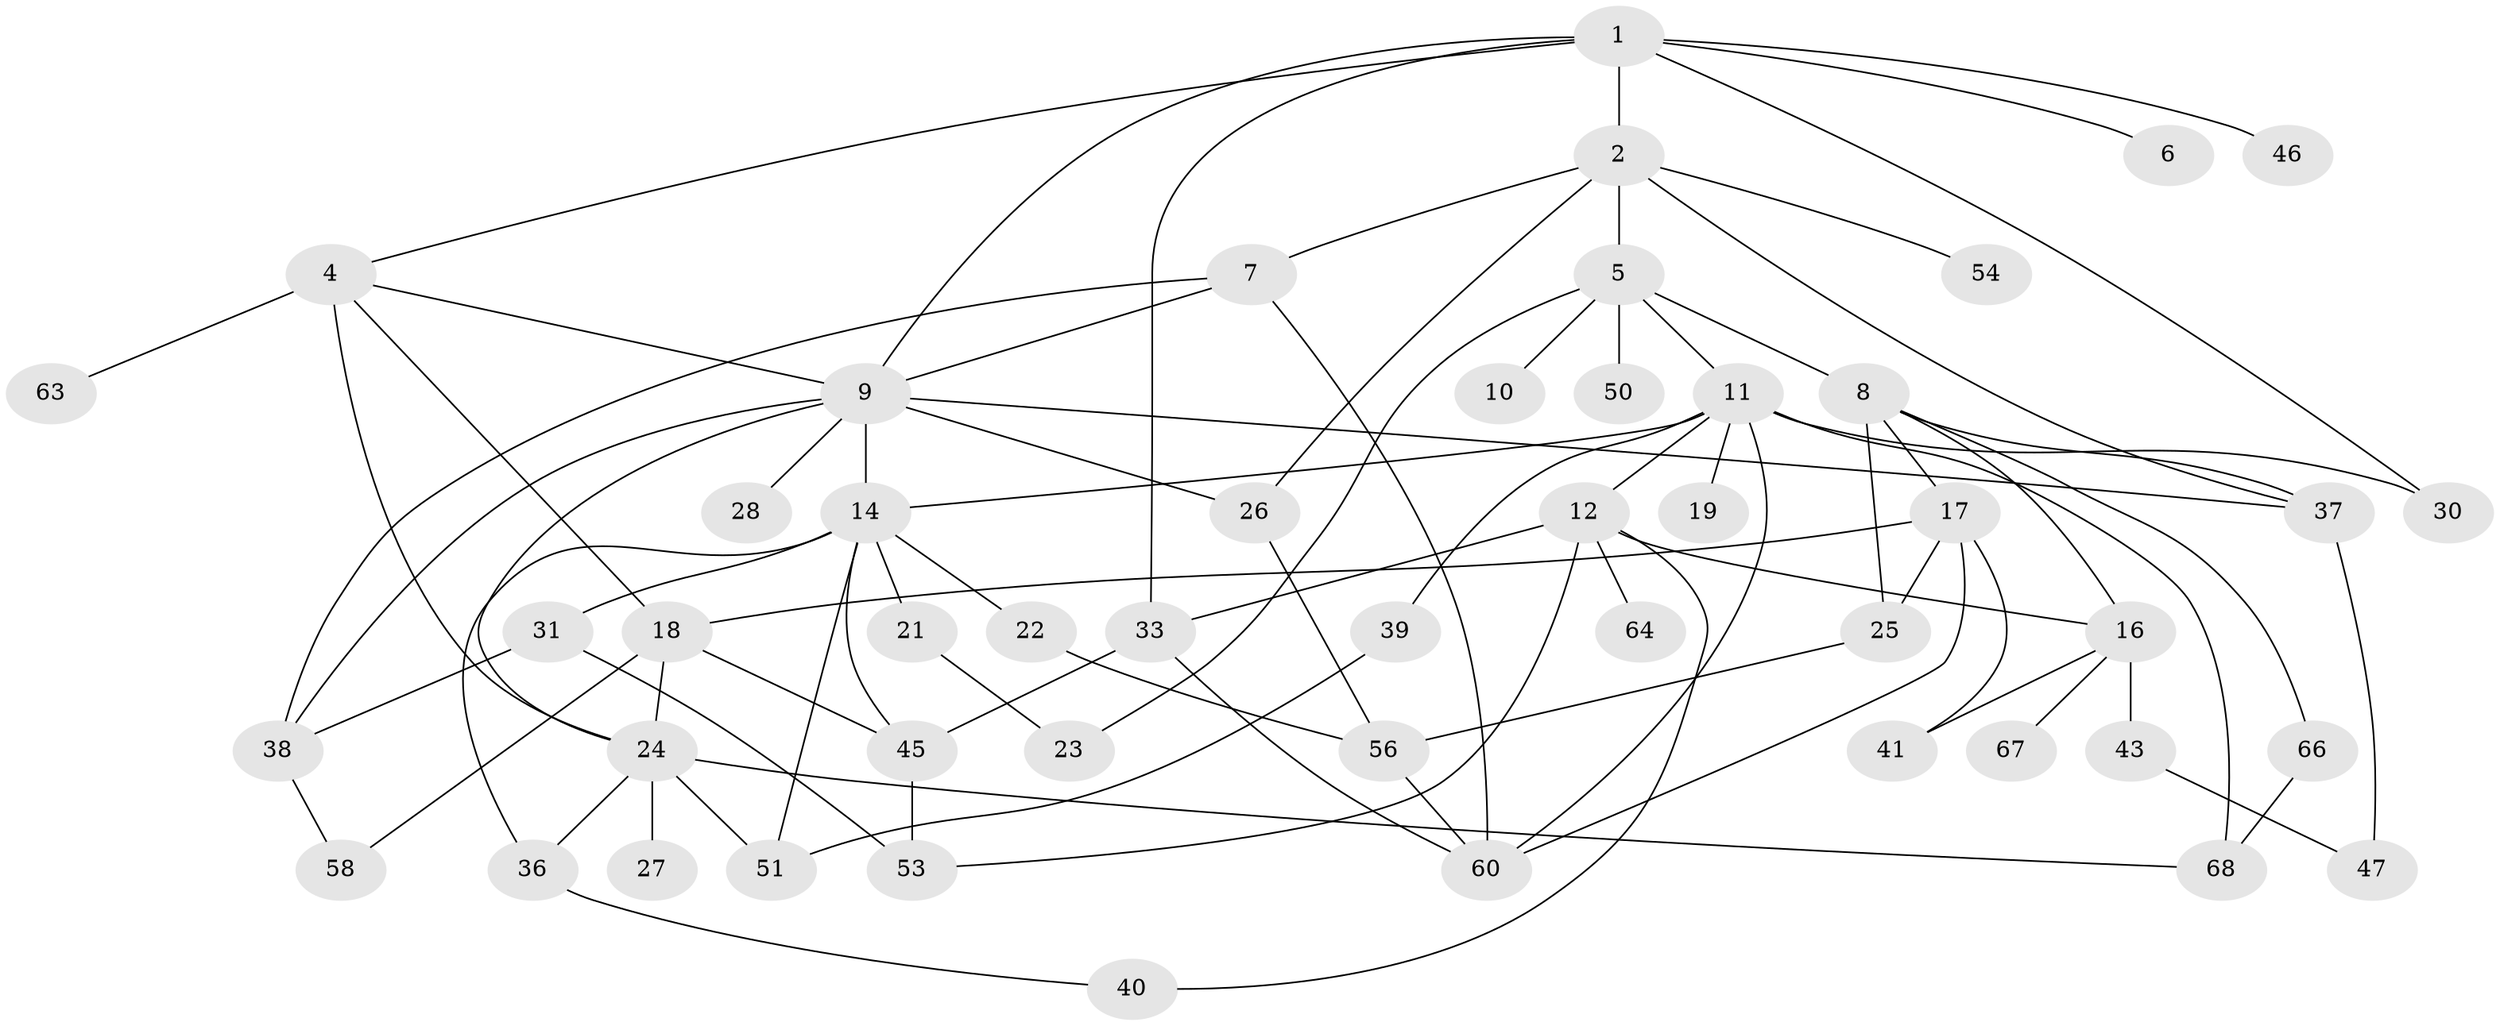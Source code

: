 // Generated by graph-tools (version 1.1) at 2025/23/03/03/25 07:23:35]
// undirected, 49 vertices, 83 edges
graph export_dot {
graph [start="1"]
  node [color=gray90,style=filled];
  1;
  2 [super="+3"];
  4;
  5 [super="+34"];
  6;
  7;
  8 [super="+55"];
  9 [super="+35"];
  10;
  11 [super="+13"];
  12 [super="+32"];
  14 [super="+15"];
  16 [super="+20"];
  17;
  18 [super="+29"];
  19;
  21;
  22;
  23 [super="+52"];
  24 [super="+48"];
  25;
  26;
  27;
  28;
  30;
  31;
  33 [super="+65"];
  36;
  37;
  38 [super="+44"];
  39 [super="+57"];
  40 [super="+42"];
  41;
  43 [super="+69"];
  45 [super="+49"];
  46;
  47;
  50;
  51 [super="+59"];
  53 [super="+62"];
  54;
  56 [super="+61"];
  58;
  60 [super="+70"];
  63;
  64;
  66;
  67;
  68;
  1 -- 2;
  1 -- 4;
  1 -- 6;
  1 -- 30;
  1 -- 46;
  1 -- 9;
  1 -- 33;
  2 -- 26;
  2 -- 54;
  2 -- 5;
  2 -- 37;
  2 -- 7;
  4 -- 9;
  4 -- 18;
  4 -- 63;
  4 -- 24;
  5 -- 8;
  5 -- 10;
  5 -- 11;
  5 -- 23;
  5 -- 50;
  7 -- 38;
  7 -- 60;
  7 -- 9;
  8 -- 16;
  8 -- 17;
  8 -- 66;
  8 -- 25;
  8 -- 37;
  9 -- 24;
  9 -- 28;
  9 -- 26;
  9 -- 37;
  9 -- 14;
  9 -- 38;
  11 -- 12;
  11 -- 14;
  11 -- 39;
  11 -- 30;
  11 -- 19;
  11 -- 68;
  11 -- 60;
  12 -- 33;
  12 -- 40;
  12 -- 64;
  12 -- 53;
  12 -- 16;
  14 -- 22;
  14 -- 36;
  14 -- 51;
  14 -- 21;
  14 -- 45;
  14 -- 31;
  16 -- 41;
  16 -- 43;
  16 -- 67;
  17 -- 25;
  17 -- 41;
  17 -- 60;
  17 -- 18;
  18 -- 45;
  18 -- 24;
  18 -- 58;
  21 -- 23;
  22 -- 56;
  24 -- 27;
  24 -- 36;
  24 -- 51;
  24 -- 68;
  25 -- 56;
  26 -- 56;
  31 -- 53;
  31 -- 38;
  33 -- 45;
  33 -- 60;
  36 -- 40;
  37 -- 47;
  38 -- 58;
  39 -- 51;
  43 -- 47;
  45 -- 53;
  56 -- 60;
  66 -- 68;
}
